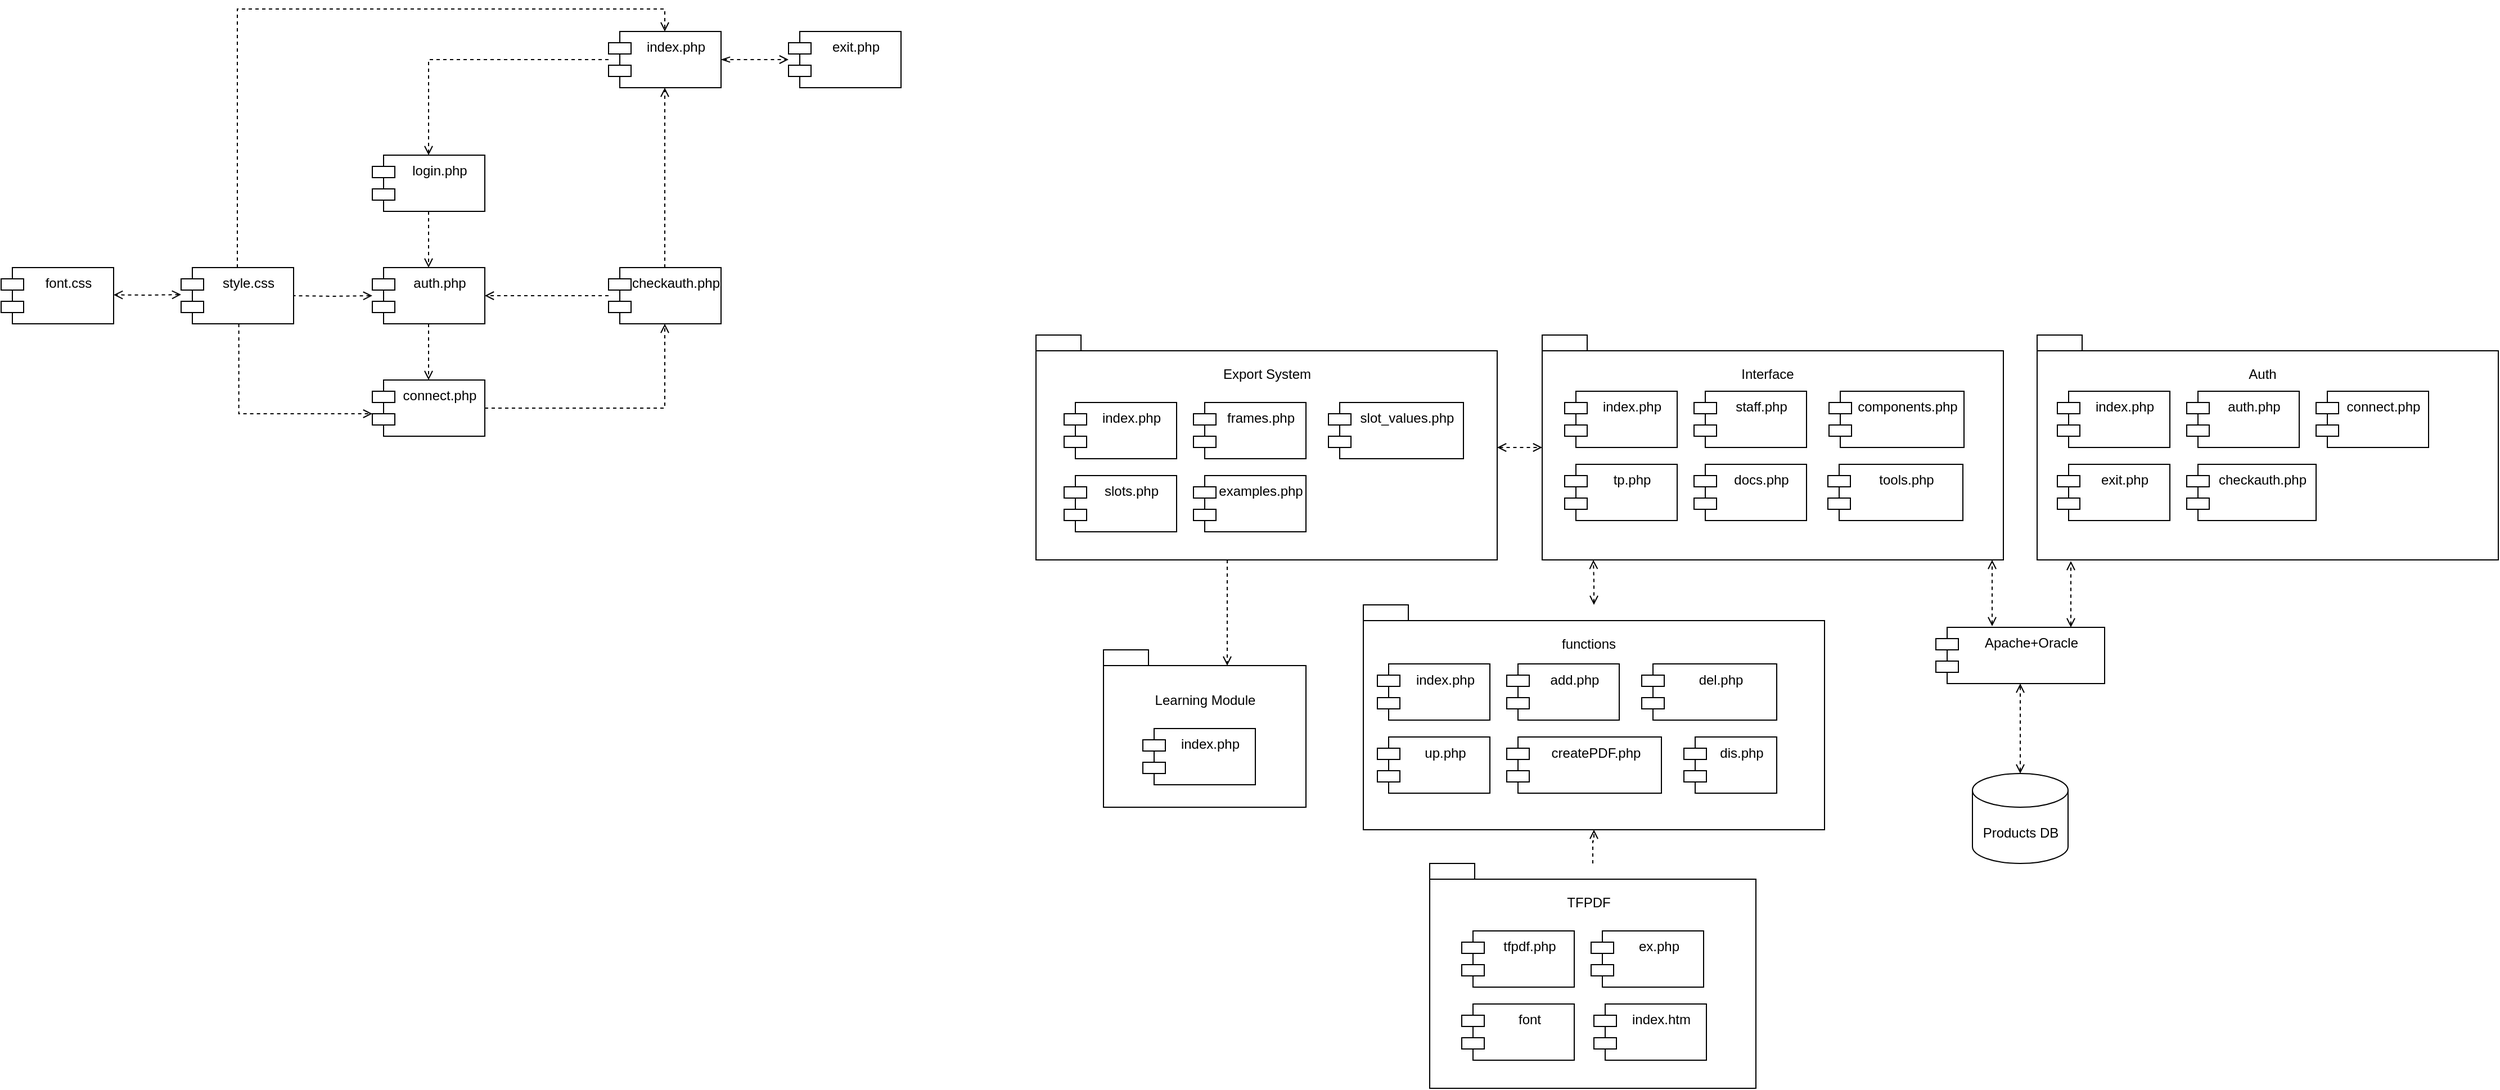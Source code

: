 <mxfile version="22.1.18" type="github">
  <diagram name="Страница — 1" id="OO-L4uAF8CLUTb1VQQpu">
    <mxGraphModel dx="771" dy="512" grid="1" gridSize="10" guides="1" tooltips="1" connect="1" arrows="1" fold="1" page="1" pageScale="1" pageWidth="827" pageHeight="1169" math="0" shadow="0">
      <root>
        <mxCell id="0" />
        <mxCell id="1" parent="0" />
        <mxCell id="Gx7iJqPrY1re7VvFt6am-10" value="" style="edgeStyle=orthogonalEdgeStyle;rounded=0;orthogonalLoop=1;jettySize=auto;html=1;dashed=1;endArrow=open;endFill=0;startArrow=openThin;startFill=0;" edge="1" parent="1" source="Gx7iJqPrY1re7VvFt6am-1" target="Gx7iJqPrY1re7VvFt6am-2">
          <mxGeometry relative="1" as="geometry" />
        </mxCell>
        <mxCell id="Gx7iJqPrY1re7VvFt6am-18" style="edgeStyle=orthogonalEdgeStyle;rounded=0;orthogonalLoop=1;jettySize=auto;html=1;entryX=0.5;entryY=0;entryDx=0;entryDy=0;dashed=1;endArrow=open;endFill=0;" edge="1" parent="1" source="Gx7iJqPrY1re7VvFt6am-1" target="Gx7iJqPrY1re7VvFt6am-3">
          <mxGeometry relative="1" as="geometry" />
        </mxCell>
        <mxCell id="Gx7iJqPrY1re7VvFt6am-1" value="index.php&lt;br&gt;" style="shape=module;align=left;spacingLeft=20;align=center;verticalAlign=top;whiteSpace=wrap;html=1;" vertex="1" parent="1">
          <mxGeometry x="570" y="320" width="100" height="50" as="geometry" />
        </mxCell>
        <mxCell id="Gx7iJqPrY1re7VvFt6am-2" value="exit.php" style="shape=module;align=left;spacingLeft=20;align=center;verticalAlign=top;whiteSpace=wrap;html=1;" vertex="1" parent="1">
          <mxGeometry x="730" y="320" width="100" height="50" as="geometry" />
        </mxCell>
        <mxCell id="Gx7iJqPrY1re7VvFt6am-3" value="login.php" style="shape=module;align=left;spacingLeft=20;align=center;verticalAlign=top;whiteSpace=wrap;html=1;" vertex="1" parent="1">
          <mxGeometry x="360" y="430" width="100" height="50" as="geometry" />
        </mxCell>
        <mxCell id="Gx7iJqPrY1re7VvFt6am-4" value="auth.php" style="shape=module;align=left;spacingLeft=20;align=center;verticalAlign=top;whiteSpace=wrap;html=1;" vertex="1" parent="1">
          <mxGeometry x="360" y="530" width="100" height="50" as="geometry" />
        </mxCell>
        <mxCell id="Gx7iJqPrY1re7VvFt6am-19" style="edgeStyle=orthogonalEdgeStyle;rounded=0;orthogonalLoop=1;jettySize=auto;html=1;entryX=0.5;entryY=1;entryDx=0;entryDy=0;dashed=1;endArrow=open;endFill=0;" edge="1" parent="1" source="Gx7iJqPrY1re7VvFt6am-5" target="Gx7iJqPrY1re7VvFt6am-1">
          <mxGeometry relative="1" as="geometry" />
        </mxCell>
        <mxCell id="Gx7iJqPrY1re7VvFt6am-5" value="checkauth.php" style="shape=module;align=left;spacingLeft=20;align=center;verticalAlign=top;whiteSpace=wrap;html=1;" vertex="1" parent="1">
          <mxGeometry x="570" y="530" width="100" height="50" as="geometry" />
        </mxCell>
        <mxCell id="Gx7iJqPrY1re7VvFt6am-6" value="connect.php" style="shape=module;align=left;spacingLeft=20;align=center;verticalAlign=top;whiteSpace=wrap;html=1;" vertex="1" parent="1">
          <mxGeometry x="360" y="630" width="100" height="50" as="geometry" />
        </mxCell>
        <mxCell id="Gx7iJqPrY1re7VvFt6am-21" style="edgeStyle=orthogonalEdgeStyle;rounded=0;orthogonalLoop=1;jettySize=auto;html=1;entryX=0.5;entryY=0;entryDx=0;entryDy=0;dashed=1;endArrow=open;endFill=0;" edge="1" parent="1" source="Gx7iJqPrY1re7VvFt6am-7" target="Gx7iJqPrY1re7VvFt6am-1">
          <mxGeometry relative="1" as="geometry">
            <mxPoint x="240" y="270" as="targetPoint" />
            <Array as="points">
              <mxPoint x="240" y="300" />
              <mxPoint x="620" y="300" />
            </Array>
          </mxGeometry>
        </mxCell>
        <mxCell id="Gx7iJqPrY1re7VvFt6am-7" value="style.css" style="shape=module;align=left;spacingLeft=20;align=center;verticalAlign=top;whiteSpace=wrap;html=1;" vertex="1" parent="1">
          <mxGeometry x="190" y="530" width="100" height="50" as="geometry" />
        </mxCell>
        <mxCell id="Gx7iJqPrY1re7VvFt6am-8" value="font.css" style="shape=module;align=left;spacingLeft=20;align=center;verticalAlign=top;whiteSpace=wrap;html=1;" vertex="1" parent="1">
          <mxGeometry x="30" y="530" width="100" height="50" as="geometry" />
        </mxCell>
        <mxCell id="Gx7iJqPrY1re7VvFt6am-12" value="" style="edgeStyle=orthogonalEdgeStyle;rounded=0;orthogonalLoop=1;jettySize=auto;html=1;dashed=1;endArrow=open;endFill=0;startArrow=none;startFill=0;exitX=0.5;exitY=1;exitDx=0;exitDy=0;entryX=0.5;entryY=0;entryDx=0;entryDy=0;" edge="1" parent="1" source="Gx7iJqPrY1re7VvFt6am-3" target="Gx7iJqPrY1re7VvFt6am-4">
          <mxGeometry relative="1" as="geometry">
            <mxPoint x="420" y="380" as="sourcePoint" />
            <mxPoint x="420" y="440" as="targetPoint" />
          </mxGeometry>
        </mxCell>
        <mxCell id="Gx7iJqPrY1re7VvFt6am-13" value="" style="edgeStyle=orthogonalEdgeStyle;rounded=0;orthogonalLoop=1;jettySize=auto;html=1;dashed=1;endArrow=open;endFill=0;startArrow=none;startFill=0;exitX=0.5;exitY=1;exitDx=0;exitDy=0;entryX=0.5;entryY=0;entryDx=0;entryDy=0;" edge="1" parent="1" source="Gx7iJqPrY1re7VvFt6am-4" target="Gx7iJqPrY1re7VvFt6am-6">
          <mxGeometry relative="1" as="geometry">
            <mxPoint x="420" y="490" as="sourcePoint" />
            <mxPoint x="420" y="540" as="targetPoint" />
          </mxGeometry>
        </mxCell>
        <mxCell id="Gx7iJqPrY1re7VvFt6am-14" value="" style="edgeStyle=orthogonalEdgeStyle;rounded=0;orthogonalLoop=1;jettySize=auto;html=1;dashed=1;endArrow=open;endFill=0;startArrow=none;startFill=0;entryX=1;entryY=0.5;entryDx=0;entryDy=0;" edge="1" parent="1" source="Gx7iJqPrY1re7VvFt6am-5" target="Gx7iJqPrY1re7VvFt6am-4">
          <mxGeometry relative="1" as="geometry">
            <mxPoint x="630" y="555" as="sourcePoint" />
            <mxPoint x="420" y="640" as="targetPoint" />
          </mxGeometry>
        </mxCell>
        <mxCell id="Gx7iJqPrY1re7VvFt6am-15" value="" style="edgeStyle=orthogonalEdgeStyle;rounded=0;orthogonalLoop=1;jettySize=auto;html=1;dashed=1;endArrow=none;endFill=0;startArrow=open;startFill=0;entryX=1;entryY=0.5;entryDx=0;entryDy=0;" edge="1" parent="1" target="Gx7iJqPrY1re7VvFt6am-7">
          <mxGeometry relative="1" as="geometry">
            <mxPoint x="360" y="555" as="sourcePoint" />
            <mxPoint x="470" y="565" as="targetPoint" />
          </mxGeometry>
        </mxCell>
        <mxCell id="Gx7iJqPrY1re7VvFt6am-16" value="" style="edgeStyle=orthogonalEdgeStyle;rounded=0;orthogonalLoop=1;jettySize=auto;html=1;dashed=1;endArrow=open;endFill=0;startArrow=open;startFill=0;entryX=1;entryY=0.5;entryDx=0;entryDy=0;" edge="1" parent="1">
          <mxGeometry relative="1" as="geometry">
            <mxPoint x="190" y="554" as="sourcePoint" />
            <mxPoint x="130" y="554.24" as="targetPoint" />
          </mxGeometry>
        </mxCell>
        <mxCell id="Gx7iJqPrY1re7VvFt6am-17" value="" style="edgeStyle=orthogonalEdgeStyle;rounded=0;orthogonalLoop=1;jettySize=auto;html=1;dashed=1;endArrow=open;endFill=0;startArrow=none;startFill=0;entryX=0.5;entryY=1;entryDx=0;entryDy=0;exitX=1;exitY=0.5;exitDx=0;exitDy=0;" edge="1" parent="1" source="Gx7iJqPrY1re7VvFt6am-6" target="Gx7iJqPrY1re7VvFt6am-5">
          <mxGeometry relative="1" as="geometry">
            <mxPoint x="640" y="565" as="sourcePoint" />
            <mxPoint x="470" y="565" as="targetPoint" />
          </mxGeometry>
        </mxCell>
        <mxCell id="Gx7iJqPrY1re7VvFt6am-22" style="edgeStyle=orthogonalEdgeStyle;rounded=0;orthogonalLoop=1;jettySize=auto;html=1;dashed=1;endArrow=open;endFill=0;entryX=0;entryY=0.6;entryDx=0;entryDy=0;entryPerimeter=0;" edge="1" parent="1" target="Gx7iJqPrY1re7VvFt6am-6">
          <mxGeometry relative="1" as="geometry">
            <mxPoint x="241.3" y="580" as="sourcePoint" />
            <mxPoint x="330" y="660" as="targetPoint" />
            <Array as="points">
              <mxPoint x="241" y="660" />
            </Array>
          </mxGeometry>
        </mxCell>
        <mxCell id="Gx7iJqPrY1re7VvFt6am-23" value="" style="shape=folder;fontStyle=1;spacingTop=10;tabWidth=40;tabHeight=14;tabPosition=left;html=1;whiteSpace=wrap;" vertex="1" parent="1">
          <mxGeometry x="950" y="590" width="410" height="200" as="geometry" />
        </mxCell>
        <mxCell id="Gx7iJqPrY1re7VvFt6am-24" value="Export System" style="text;html=1;align=center;verticalAlign=middle;resizable=0;points=[];autosize=1;strokeColor=none;fillColor=none;" vertex="1" parent="1">
          <mxGeometry x="1105" y="610" width="100" height="30" as="geometry" />
        </mxCell>
        <mxCell id="Gx7iJqPrY1re7VvFt6am-25" value="" style="shape=folder;fontStyle=1;spacingTop=10;tabWidth=40;tabHeight=14;tabPosition=left;html=1;whiteSpace=wrap;" vertex="1" parent="1">
          <mxGeometry x="1010" y="870" width="180" height="140" as="geometry" />
        </mxCell>
        <mxCell id="Gx7iJqPrY1re7VvFt6am-26" value="Learning Module" style="text;html=1;align=center;verticalAlign=middle;resizable=0;points=[];autosize=1;strokeColor=none;fillColor=none;" vertex="1" parent="1">
          <mxGeometry x="1045" y="900" width="110" height="30" as="geometry" />
        </mxCell>
        <mxCell id="Gx7iJqPrY1re7VvFt6am-27" value="index.php" style="shape=module;align=left;spacingLeft=20;align=center;verticalAlign=top;whiteSpace=wrap;html=1;" vertex="1" parent="1">
          <mxGeometry x="1045" y="940" width="100" height="50" as="geometry" />
        </mxCell>
        <mxCell id="Gx7iJqPrY1re7VvFt6am-29" style="edgeStyle=orthogonalEdgeStyle;rounded=0;orthogonalLoop=1;jettySize=auto;html=1;entryX=0;entryY=0;entryDx=110;entryDy=14;entryPerimeter=0;dashed=1;endArrow=open;endFill=0;" edge="1" parent="1" source="Gx7iJqPrY1re7VvFt6am-23" target="Gx7iJqPrY1re7VvFt6am-25">
          <mxGeometry relative="1" as="geometry">
            <Array as="points">
              <mxPoint x="1120" y="810" />
              <mxPoint x="1120" y="810" />
            </Array>
          </mxGeometry>
        </mxCell>
        <mxCell id="Gx7iJqPrY1re7VvFt6am-31" value="index.php" style="shape=module;align=left;spacingLeft=20;align=center;verticalAlign=top;whiteSpace=wrap;html=1;" vertex="1" parent="1">
          <mxGeometry x="975" y="650" width="100" height="50" as="geometry" />
        </mxCell>
        <mxCell id="Gx7iJqPrY1re7VvFt6am-32" value="frames.php" style="shape=module;align=left;spacingLeft=20;align=center;verticalAlign=top;whiteSpace=wrap;html=1;" vertex="1" parent="1">
          <mxGeometry x="1090" y="650" width="100" height="50" as="geometry" />
        </mxCell>
        <mxCell id="Gx7iJqPrY1re7VvFt6am-33" value="slots.php" style="shape=module;align=left;spacingLeft=20;align=center;verticalAlign=top;whiteSpace=wrap;html=1;" vertex="1" parent="1">
          <mxGeometry x="975" y="715" width="100" height="50" as="geometry" />
        </mxCell>
        <mxCell id="Gx7iJqPrY1re7VvFt6am-34" value="examples.php" style="shape=module;align=left;spacingLeft=20;align=center;verticalAlign=top;whiteSpace=wrap;html=1;" vertex="1" parent="1">
          <mxGeometry x="1090" y="715" width="100" height="50" as="geometry" />
        </mxCell>
        <mxCell id="Gx7iJqPrY1re7VvFt6am-35" value="slot_values.php" style="shape=module;align=left;spacingLeft=20;align=center;verticalAlign=top;whiteSpace=wrap;html=1;" vertex="1" parent="1">
          <mxGeometry x="1210" y="650" width="120" height="50" as="geometry" />
        </mxCell>
        <mxCell id="Gx7iJqPrY1re7VvFt6am-36" value="" style="shape=folder;fontStyle=1;spacingTop=10;tabWidth=40;tabHeight=14;tabPosition=left;html=1;whiteSpace=wrap;" vertex="1" parent="1">
          <mxGeometry x="1400" y="590" width="410" height="200" as="geometry" />
        </mxCell>
        <mxCell id="Gx7iJqPrY1re7VvFt6am-37" value="index.php" style="shape=module;align=left;spacingLeft=20;align=center;verticalAlign=top;whiteSpace=wrap;html=1;" vertex="1" parent="1">
          <mxGeometry x="1420" y="640" width="100" height="50" as="geometry" />
        </mxCell>
        <mxCell id="Gx7iJqPrY1re7VvFt6am-38" value="staff.php" style="shape=module;align=left;spacingLeft=20;align=center;verticalAlign=top;whiteSpace=wrap;html=1;" vertex="1" parent="1">
          <mxGeometry x="1535" y="640" width="100" height="50" as="geometry" />
        </mxCell>
        <mxCell id="Gx7iJqPrY1re7VvFt6am-39" value="tp.php" style="shape=module;align=left;spacingLeft=20;align=center;verticalAlign=top;whiteSpace=wrap;html=1;" vertex="1" parent="1">
          <mxGeometry x="1420" y="705" width="100" height="50" as="geometry" />
        </mxCell>
        <mxCell id="Gx7iJqPrY1re7VvFt6am-40" value="docs.php" style="shape=module;align=left;spacingLeft=20;align=center;verticalAlign=top;whiteSpace=wrap;html=1;" vertex="1" parent="1">
          <mxGeometry x="1535" y="705" width="100" height="50" as="geometry" />
        </mxCell>
        <mxCell id="Gx7iJqPrY1re7VvFt6am-41" value="components.php" style="shape=module;align=left;spacingLeft=20;align=center;verticalAlign=top;whiteSpace=wrap;html=1;" vertex="1" parent="1">
          <mxGeometry x="1655" y="640" width="120" height="50" as="geometry" />
        </mxCell>
        <mxCell id="Gx7iJqPrY1re7VvFt6am-42" value="Interface" style="text;html=1;align=center;verticalAlign=middle;resizable=0;points=[];autosize=1;strokeColor=none;fillColor=none;" vertex="1" parent="1">
          <mxGeometry x="1565" y="610" width="70" height="30" as="geometry" />
        </mxCell>
        <mxCell id="Gx7iJqPrY1re7VvFt6am-43" value="tools.php" style="shape=module;align=left;spacingLeft=20;align=center;verticalAlign=top;whiteSpace=wrap;html=1;" vertex="1" parent="1">
          <mxGeometry x="1654" y="705" width="120" height="50" as="geometry" />
        </mxCell>
        <mxCell id="Gx7iJqPrY1re7VvFt6am-45" style="edgeStyle=orthogonalEdgeStyle;rounded=0;orthogonalLoop=1;jettySize=auto;html=1;entryX=0;entryY=0.5;entryDx=0;entryDy=0;entryPerimeter=0;dashed=1;endArrow=open;endFill=0;startArrow=open;startFill=0;" edge="1" parent="1" source="Gx7iJqPrY1re7VvFt6am-23" target="Gx7iJqPrY1re7VvFt6am-36">
          <mxGeometry relative="1" as="geometry" />
        </mxCell>
        <mxCell id="Gx7iJqPrY1re7VvFt6am-46" value="" style="shape=folder;fontStyle=1;spacingTop=10;tabWidth=40;tabHeight=14;tabPosition=left;html=1;whiteSpace=wrap;" vertex="1" parent="1">
          <mxGeometry x="1840" y="590" width="410" height="200" as="geometry" />
        </mxCell>
        <mxCell id="Gx7iJqPrY1re7VvFt6am-47" value="Auth" style="text;html=1;align=center;verticalAlign=middle;resizable=0;points=[];autosize=1;strokeColor=none;fillColor=none;" vertex="1" parent="1">
          <mxGeometry x="2015" y="610" width="50" height="30" as="geometry" />
        </mxCell>
        <mxCell id="Gx7iJqPrY1re7VvFt6am-48" value="index.php" style="shape=module;align=left;spacingLeft=20;align=center;verticalAlign=top;whiteSpace=wrap;html=1;" vertex="1" parent="1">
          <mxGeometry x="1858" y="640" width="100" height="50" as="geometry" />
        </mxCell>
        <mxCell id="Gx7iJqPrY1re7VvFt6am-49" value="auth.php" style="shape=module;align=left;spacingLeft=20;align=center;verticalAlign=top;whiteSpace=wrap;html=1;" vertex="1" parent="1">
          <mxGeometry x="1973" y="640" width="100" height="50" as="geometry" />
        </mxCell>
        <mxCell id="Gx7iJqPrY1re7VvFt6am-50" value="exit.php" style="shape=module;align=left;spacingLeft=20;align=center;verticalAlign=top;whiteSpace=wrap;html=1;" vertex="1" parent="1">
          <mxGeometry x="1858" y="705" width="100" height="50" as="geometry" />
        </mxCell>
        <mxCell id="Gx7iJqPrY1re7VvFt6am-51" value="checkauth.php" style="shape=module;align=left;spacingLeft=20;align=center;verticalAlign=top;whiteSpace=wrap;html=1;" vertex="1" parent="1">
          <mxGeometry x="1973" y="705" width="115" height="50" as="geometry" />
        </mxCell>
        <mxCell id="Gx7iJqPrY1re7VvFt6am-52" value="connect.php" style="shape=module;align=left;spacingLeft=20;align=center;verticalAlign=top;whiteSpace=wrap;html=1;" vertex="1" parent="1">
          <mxGeometry x="2088" y="640" width="100" height="50" as="geometry" />
        </mxCell>
        <mxCell id="Gx7iJqPrY1re7VvFt6am-55" value="" style="shape=folder;fontStyle=1;spacingTop=10;tabWidth=40;tabHeight=14;tabPosition=left;html=1;whiteSpace=wrap;" vertex="1" parent="1">
          <mxGeometry x="1241" y="830" width="410" height="200" as="geometry" />
        </mxCell>
        <mxCell id="Gx7iJqPrY1re7VvFt6am-56" value="functions" style="text;html=1;align=center;verticalAlign=middle;resizable=0;points=[];autosize=1;strokeColor=none;fillColor=none;" vertex="1" parent="1">
          <mxGeometry x="1406" y="850" width="70" height="30" as="geometry" />
        </mxCell>
        <mxCell id="Gx7iJqPrY1re7VvFt6am-57" value="index.php" style="shape=module;align=left;spacingLeft=20;align=center;verticalAlign=top;whiteSpace=wrap;html=1;" vertex="1" parent="1">
          <mxGeometry x="1253.5" y="882.5" width="100" height="50" as="geometry" />
        </mxCell>
        <mxCell id="Gx7iJqPrY1re7VvFt6am-58" value="add.php" style="shape=module;align=left;spacingLeft=20;align=center;verticalAlign=top;whiteSpace=wrap;html=1;" vertex="1" parent="1">
          <mxGeometry x="1368.5" y="882.5" width="100" height="50" as="geometry" />
        </mxCell>
        <mxCell id="Gx7iJqPrY1re7VvFt6am-59" value="up.php" style="shape=module;align=left;spacingLeft=20;align=center;verticalAlign=top;whiteSpace=wrap;html=1;" vertex="1" parent="1">
          <mxGeometry x="1253.5" y="947.5" width="100" height="50" as="geometry" />
        </mxCell>
        <mxCell id="Gx7iJqPrY1re7VvFt6am-60" value="createPDF.php" style="shape=module;align=left;spacingLeft=20;align=center;verticalAlign=top;whiteSpace=wrap;html=1;" vertex="1" parent="1">
          <mxGeometry x="1368.5" y="947.5" width="137.5" height="50" as="geometry" />
        </mxCell>
        <mxCell id="Gx7iJqPrY1re7VvFt6am-61" value="del.php" style="shape=module;align=left;spacingLeft=20;align=center;verticalAlign=top;whiteSpace=wrap;html=1;" vertex="1" parent="1">
          <mxGeometry x="1488.5" y="882.5" width="120" height="50" as="geometry" />
        </mxCell>
        <mxCell id="Gx7iJqPrY1re7VvFt6am-62" value="dis.php" style="shape=module;align=left;spacingLeft=20;align=center;verticalAlign=top;whiteSpace=wrap;html=1;" vertex="1" parent="1">
          <mxGeometry x="1526" y="947.5" width="82.5" height="50" as="geometry" />
        </mxCell>
        <mxCell id="Gx7iJqPrY1re7VvFt6am-64" value="Apache+Oracle" style="shape=module;align=left;spacingLeft=20;align=center;verticalAlign=top;whiteSpace=wrap;html=1;" vertex="1" parent="1">
          <mxGeometry x="1750" y="850" width="150" height="50" as="geometry" />
        </mxCell>
        <mxCell id="Gx7iJqPrY1re7VvFt6am-66" style="edgeStyle=orthogonalEdgeStyle;rounded=0;orthogonalLoop=1;jettySize=auto;html=1;entryX=0.111;entryY=1;entryDx=0;entryDy=0;entryPerimeter=0;dashed=1;startArrow=open;startFill=0;endArrow=open;endFill=0;" edge="1" parent="1" source="Gx7iJqPrY1re7VvFt6am-55" target="Gx7iJqPrY1re7VvFt6am-36">
          <mxGeometry relative="1" as="geometry" />
        </mxCell>
        <mxCell id="Gx7iJqPrY1re7VvFt6am-68" style="edgeStyle=orthogonalEdgeStyle;rounded=0;orthogonalLoop=1;jettySize=auto;html=1;entryX=0.072;entryY=1.003;entryDx=0;entryDy=0;entryPerimeter=0;exitX=0.75;exitY=0;exitDx=0;exitDy=0;dashed=1;startArrow=open;startFill=0;endArrow=open;endFill=0;" edge="1" parent="1">
          <mxGeometry relative="1" as="geometry">
            <mxPoint x="1800" y="849" as="sourcePoint" />
            <mxPoint x="1800" y="790" as="targetPoint" />
            <Array as="points">
              <mxPoint x="1800" y="790" />
            </Array>
          </mxGeometry>
        </mxCell>
        <mxCell id="Gx7iJqPrY1re7VvFt6am-69" style="edgeStyle=orthogonalEdgeStyle;rounded=0;orthogonalLoop=1;jettySize=auto;html=1;entryX=0.072;entryY=1.003;entryDx=0;entryDy=0;entryPerimeter=0;exitX=0.75;exitY=0;exitDx=0;exitDy=0;dashed=1;startArrow=open;startFill=0;endArrow=open;endFill=0;" edge="1" parent="1">
          <mxGeometry relative="1" as="geometry">
            <mxPoint x="1870" y="850" as="sourcePoint" />
            <mxPoint x="1870" y="791" as="targetPoint" />
            <Array as="points">
              <mxPoint x="1870" y="791" />
            </Array>
          </mxGeometry>
        </mxCell>
        <mxCell id="Gx7iJqPrY1re7VvFt6am-70" value="" style="shape=folder;fontStyle=1;spacingTop=10;tabWidth=40;tabHeight=14;tabPosition=left;html=1;whiteSpace=wrap;" vertex="1" parent="1">
          <mxGeometry x="1300" y="1060" width="290" height="200" as="geometry" />
        </mxCell>
        <mxCell id="Gx7iJqPrY1re7VvFt6am-71" value="tfpdf.php" style="shape=module;align=left;spacingLeft=20;align=center;verticalAlign=top;whiteSpace=wrap;html=1;" vertex="1" parent="1">
          <mxGeometry x="1328.5" y="1120" width="100" height="50" as="geometry" />
        </mxCell>
        <mxCell id="Gx7iJqPrY1re7VvFt6am-72" value="ex.php" style="shape=module;align=left;spacingLeft=20;align=center;verticalAlign=top;whiteSpace=wrap;html=1;" vertex="1" parent="1">
          <mxGeometry x="1443.5" y="1120" width="100" height="50" as="geometry" />
        </mxCell>
        <mxCell id="Gx7iJqPrY1re7VvFt6am-73" value="font" style="shape=module;align=left;spacingLeft=20;align=center;verticalAlign=top;whiteSpace=wrap;html=1;" vertex="1" parent="1">
          <mxGeometry x="1328.5" y="1185" width="100" height="50" as="geometry" />
        </mxCell>
        <mxCell id="Gx7iJqPrY1re7VvFt6am-75" value="TFPDF" style="text;html=1;align=center;verticalAlign=middle;resizable=0;points=[];autosize=1;strokeColor=none;fillColor=none;" vertex="1" parent="1">
          <mxGeometry x="1411" y="1080" width="60" height="30" as="geometry" />
        </mxCell>
        <mxCell id="Gx7iJqPrY1re7VvFt6am-76" value="index.htm" style="shape=module;align=left;spacingLeft=20;align=center;verticalAlign=top;whiteSpace=wrap;html=1;" vertex="1" parent="1">
          <mxGeometry x="1446" y="1185" width="100" height="50" as="geometry" />
        </mxCell>
        <mxCell id="Gx7iJqPrY1re7VvFt6am-77" style="edgeStyle=orthogonalEdgeStyle;rounded=0;orthogonalLoop=1;jettySize=auto;html=1;entryX=0.5;entryY=1;entryDx=0;entryDy=0;entryPerimeter=0;dashed=1;endArrow=open;endFill=0;" edge="1" parent="1" source="Gx7iJqPrY1re7VvFt6am-70" target="Gx7iJqPrY1re7VvFt6am-55">
          <mxGeometry relative="1" as="geometry" />
        </mxCell>
        <mxCell id="Gx7iJqPrY1re7VvFt6am-79" style="edgeStyle=orthogonalEdgeStyle;rounded=0;orthogonalLoop=1;jettySize=auto;html=1;entryX=0.5;entryY=1;entryDx=0;entryDy=0;startArrow=open;startFill=0;endArrow=open;endFill=0;dashed=1;" edge="1" parent="1" source="Gx7iJqPrY1re7VvFt6am-78" target="Gx7iJqPrY1re7VvFt6am-64">
          <mxGeometry relative="1" as="geometry" />
        </mxCell>
        <mxCell id="Gx7iJqPrY1re7VvFt6am-78" value="Products DB" style="shape=cylinder3;whiteSpace=wrap;html=1;boundedLbl=1;backgroundOutline=1;size=15;" vertex="1" parent="1">
          <mxGeometry x="1782.5" y="980" width="85" height="80" as="geometry" />
        </mxCell>
      </root>
    </mxGraphModel>
  </diagram>
</mxfile>
